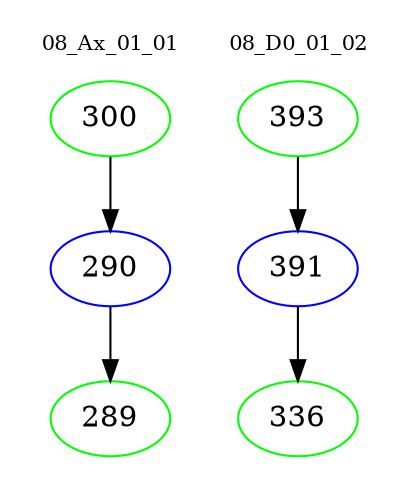 digraph{
subgraph cluster_0 {
color = white
label = "08_Ax_01_01";
fontsize=10;
T0_300 [label="300", color="green"]
T0_300 -> T0_290 [color="black"]
T0_290 [label="290", color="blue"]
T0_290 -> T0_289 [color="black"]
T0_289 [label="289", color="green"]
}
subgraph cluster_1 {
color = white
label = "08_D0_01_02";
fontsize=10;
T1_393 [label="393", color="green"]
T1_393 -> T1_391 [color="black"]
T1_391 [label="391", color="blue"]
T1_391 -> T1_336 [color="black"]
T1_336 [label="336", color="green"]
}
}

